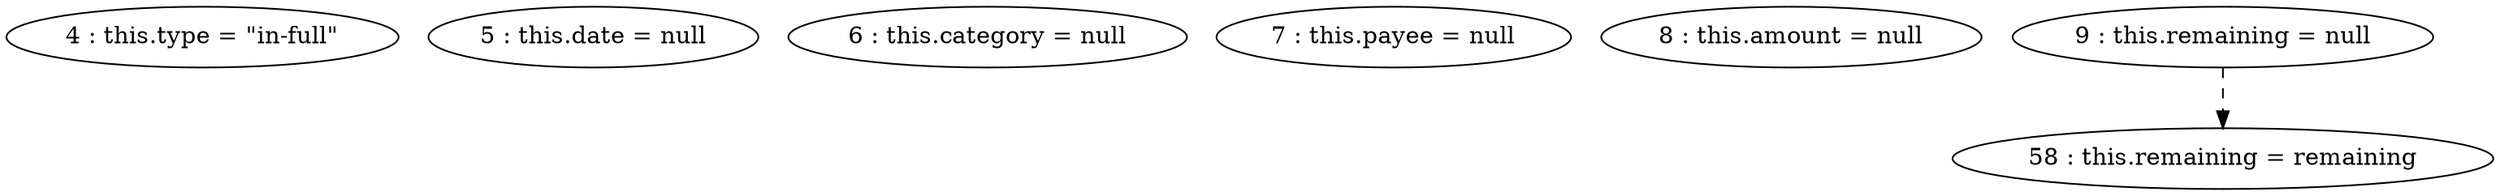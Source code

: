 digraph G {
"4 : this.type = \"in-full\""
"5 : this.date = null"
"6 : this.category = null"
"7 : this.payee = null"
"8 : this.amount = null"
"9 : this.remaining = null"
"9 : this.remaining = null" -> "58 : this.remaining = remaining" [style=dashed]
"58 : this.remaining = remaining"
}